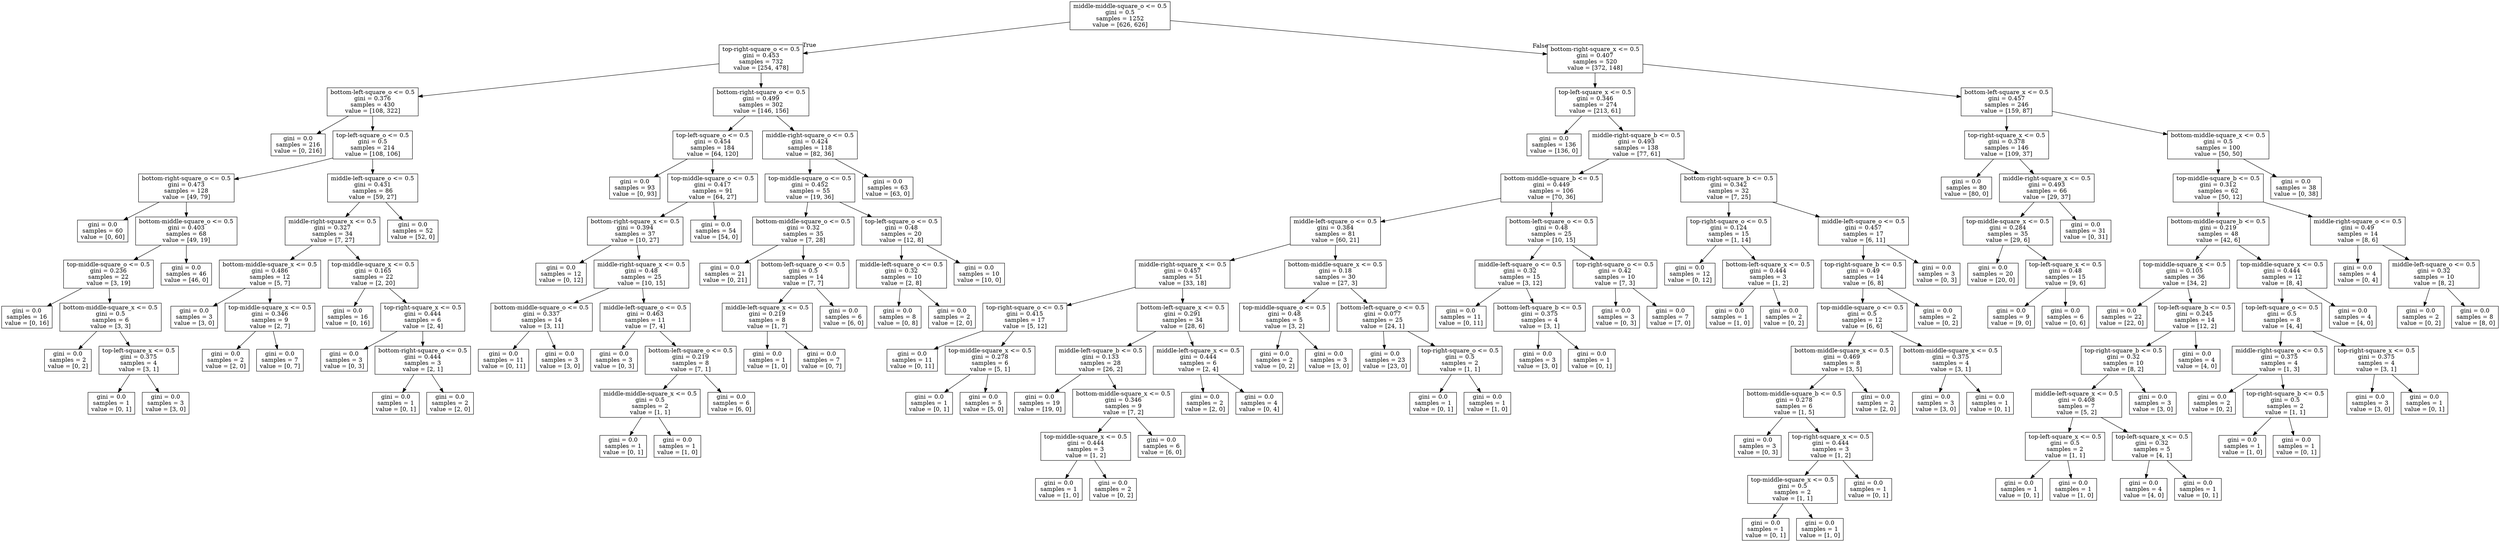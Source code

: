 digraph Tree {
node [shape=box] ;
0 [label="middle-middle-square_o <= 0.5\ngini = 0.5\nsamples = 1252\nvalue = [626, 626]"] ;
1 [label="top-right-square_o <= 0.5\ngini = 0.453\nsamples = 732\nvalue = [254, 478]"] ;
0 -> 1 [labeldistance=2.5, labelangle=45, headlabel="True"] ;
2 [label="bottom-left-square_o <= 0.5\ngini = 0.376\nsamples = 430\nvalue = [108, 322]"] ;
1 -> 2 ;
3 [label="gini = 0.0\nsamples = 216\nvalue = [0, 216]"] ;
2 -> 3 ;
4 [label="top-left-square_o <= 0.5\ngini = 0.5\nsamples = 214\nvalue = [108, 106]"] ;
2 -> 4 ;
5 [label="bottom-right-square_o <= 0.5\ngini = 0.473\nsamples = 128\nvalue = [49, 79]"] ;
4 -> 5 ;
6 [label="gini = 0.0\nsamples = 60\nvalue = [0, 60]"] ;
5 -> 6 ;
7 [label="bottom-middle-square_o <= 0.5\ngini = 0.403\nsamples = 68\nvalue = [49, 19]"] ;
5 -> 7 ;
8 [label="top-middle-square_o <= 0.5\ngini = 0.236\nsamples = 22\nvalue = [3, 19]"] ;
7 -> 8 ;
9 [label="gini = 0.0\nsamples = 16\nvalue = [0, 16]"] ;
8 -> 9 ;
10 [label="bottom-middle-square_x <= 0.5\ngini = 0.5\nsamples = 6\nvalue = [3, 3]"] ;
8 -> 10 ;
11 [label="gini = 0.0\nsamples = 2\nvalue = [0, 2]"] ;
10 -> 11 ;
12 [label="top-left-square_x <= 0.5\ngini = 0.375\nsamples = 4\nvalue = [3, 1]"] ;
10 -> 12 ;
13 [label="gini = 0.0\nsamples = 1\nvalue = [0, 1]"] ;
12 -> 13 ;
14 [label="gini = 0.0\nsamples = 3\nvalue = [3, 0]"] ;
12 -> 14 ;
15 [label="gini = 0.0\nsamples = 46\nvalue = [46, 0]"] ;
7 -> 15 ;
16 [label="middle-left-square_o <= 0.5\ngini = 0.431\nsamples = 86\nvalue = [59, 27]"] ;
4 -> 16 ;
17 [label="middle-right-square_x <= 0.5\ngini = 0.327\nsamples = 34\nvalue = [7, 27]"] ;
16 -> 17 ;
18 [label="bottom-middle-square_x <= 0.5\ngini = 0.486\nsamples = 12\nvalue = [5, 7]"] ;
17 -> 18 ;
19 [label="gini = 0.0\nsamples = 3\nvalue = [3, 0]"] ;
18 -> 19 ;
20 [label="top-middle-square_x <= 0.5\ngini = 0.346\nsamples = 9\nvalue = [2, 7]"] ;
18 -> 20 ;
21 [label="gini = 0.0\nsamples = 2\nvalue = [2, 0]"] ;
20 -> 21 ;
22 [label="gini = 0.0\nsamples = 7\nvalue = [0, 7]"] ;
20 -> 22 ;
23 [label="top-middle-square_x <= 0.5\ngini = 0.165\nsamples = 22\nvalue = [2, 20]"] ;
17 -> 23 ;
24 [label="gini = 0.0\nsamples = 16\nvalue = [0, 16]"] ;
23 -> 24 ;
25 [label="top-right-square_x <= 0.5\ngini = 0.444\nsamples = 6\nvalue = [2, 4]"] ;
23 -> 25 ;
26 [label="gini = 0.0\nsamples = 3\nvalue = [0, 3]"] ;
25 -> 26 ;
27 [label="bottom-right-square_o <= 0.5\ngini = 0.444\nsamples = 3\nvalue = [2, 1]"] ;
25 -> 27 ;
28 [label="gini = 0.0\nsamples = 1\nvalue = [0, 1]"] ;
27 -> 28 ;
29 [label="gini = 0.0\nsamples = 2\nvalue = [2, 0]"] ;
27 -> 29 ;
30 [label="gini = 0.0\nsamples = 52\nvalue = [52, 0]"] ;
16 -> 30 ;
31 [label="bottom-right-square_o <= 0.5\ngini = 0.499\nsamples = 302\nvalue = [146, 156]"] ;
1 -> 31 ;
32 [label="top-left-square_o <= 0.5\ngini = 0.454\nsamples = 184\nvalue = [64, 120]"] ;
31 -> 32 ;
33 [label="gini = 0.0\nsamples = 93\nvalue = [0, 93]"] ;
32 -> 33 ;
34 [label="top-middle-square_o <= 0.5\ngini = 0.417\nsamples = 91\nvalue = [64, 27]"] ;
32 -> 34 ;
35 [label="bottom-right-square_x <= 0.5\ngini = 0.394\nsamples = 37\nvalue = [10, 27]"] ;
34 -> 35 ;
36 [label="gini = 0.0\nsamples = 12\nvalue = [0, 12]"] ;
35 -> 36 ;
37 [label="middle-right-square_x <= 0.5\ngini = 0.48\nsamples = 25\nvalue = [10, 15]"] ;
35 -> 37 ;
38 [label="bottom-middle-square_o <= 0.5\ngini = 0.337\nsamples = 14\nvalue = [3, 11]"] ;
37 -> 38 ;
39 [label="gini = 0.0\nsamples = 11\nvalue = [0, 11]"] ;
38 -> 39 ;
40 [label="gini = 0.0\nsamples = 3\nvalue = [3, 0]"] ;
38 -> 40 ;
41 [label="middle-left-square_o <= 0.5\ngini = 0.463\nsamples = 11\nvalue = [7, 4]"] ;
37 -> 41 ;
42 [label="gini = 0.0\nsamples = 3\nvalue = [0, 3]"] ;
41 -> 42 ;
43 [label="bottom-left-square_o <= 0.5\ngini = 0.219\nsamples = 8\nvalue = [7, 1]"] ;
41 -> 43 ;
44 [label="middle-middle-square_x <= 0.5\ngini = 0.5\nsamples = 2\nvalue = [1, 1]"] ;
43 -> 44 ;
45 [label="gini = 0.0\nsamples = 1\nvalue = [0, 1]"] ;
44 -> 45 ;
46 [label="gini = 0.0\nsamples = 1\nvalue = [1, 0]"] ;
44 -> 46 ;
47 [label="gini = 0.0\nsamples = 6\nvalue = [6, 0]"] ;
43 -> 47 ;
48 [label="gini = 0.0\nsamples = 54\nvalue = [54, 0]"] ;
34 -> 48 ;
49 [label="middle-right-square_o <= 0.5\ngini = 0.424\nsamples = 118\nvalue = [82, 36]"] ;
31 -> 49 ;
50 [label="top-middle-square_o <= 0.5\ngini = 0.452\nsamples = 55\nvalue = [19, 36]"] ;
49 -> 50 ;
51 [label="bottom-middle-square_o <= 0.5\ngini = 0.32\nsamples = 35\nvalue = [7, 28]"] ;
50 -> 51 ;
52 [label="gini = 0.0\nsamples = 21\nvalue = [0, 21]"] ;
51 -> 52 ;
53 [label="bottom-left-square_o <= 0.5\ngini = 0.5\nsamples = 14\nvalue = [7, 7]"] ;
51 -> 53 ;
54 [label="middle-left-square_x <= 0.5\ngini = 0.219\nsamples = 8\nvalue = [1, 7]"] ;
53 -> 54 ;
55 [label="gini = 0.0\nsamples = 1\nvalue = [1, 0]"] ;
54 -> 55 ;
56 [label="gini = 0.0\nsamples = 7\nvalue = [0, 7]"] ;
54 -> 56 ;
57 [label="gini = 0.0\nsamples = 6\nvalue = [6, 0]"] ;
53 -> 57 ;
58 [label="top-left-square_o <= 0.5\ngini = 0.48\nsamples = 20\nvalue = [12, 8]"] ;
50 -> 58 ;
59 [label="middle-left-square_o <= 0.5\ngini = 0.32\nsamples = 10\nvalue = [2, 8]"] ;
58 -> 59 ;
60 [label="gini = 0.0\nsamples = 8\nvalue = [0, 8]"] ;
59 -> 60 ;
61 [label="gini = 0.0\nsamples = 2\nvalue = [2, 0]"] ;
59 -> 61 ;
62 [label="gini = 0.0\nsamples = 10\nvalue = [10, 0]"] ;
58 -> 62 ;
63 [label="gini = 0.0\nsamples = 63\nvalue = [63, 0]"] ;
49 -> 63 ;
64 [label="bottom-right-square_x <= 0.5\ngini = 0.407\nsamples = 520\nvalue = [372, 148]"] ;
0 -> 64 [labeldistance=2.5, labelangle=-45, headlabel="False"] ;
65 [label="top-left-square_x <= 0.5\ngini = 0.346\nsamples = 274\nvalue = [213, 61]"] ;
64 -> 65 ;
66 [label="gini = 0.0\nsamples = 136\nvalue = [136, 0]"] ;
65 -> 66 ;
67 [label="middle-right-square_b <= 0.5\ngini = 0.493\nsamples = 138\nvalue = [77, 61]"] ;
65 -> 67 ;
68 [label="bottom-middle-square_b <= 0.5\ngini = 0.449\nsamples = 106\nvalue = [70, 36]"] ;
67 -> 68 ;
69 [label="middle-left-square_o <= 0.5\ngini = 0.384\nsamples = 81\nvalue = [60, 21]"] ;
68 -> 69 ;
70 [label="middle-right-square_x <= 0.5\ngini = 0.457\nsamples = 51\nvalue = [33, 18]"] ;
69 -> 70 ;
71 [label="top-right-square_o <= 0.5\ngini = 0.415\nsamples = 17\nvalue = [5, 12]"] ;
70 -> 71 ;
72 [label="gini = 0.0\nsamples = 11\nvalue = [0, 11]"] ;
71 -> 72 ;
73 [label="top-middle-square_x <= 0.5\ngini = 0.278\nsamples = 6\nvalue = [5, 1]"] ;
71 -> 73 ;
74 [label="gini = 0.0\nsamples = 1\nvalue = [0, 1]"] ;
73 -> 74 ;
75 [label="gini = 0.0\nsamples = 5\nvalue = [5, 0]"] ;
73 -> 75 ;
76 [label="bottom-left-square_x <= 0.5\ngini = 0.291\nsamples = 34\nvalue = [28, 6]"] ;
70 -> 76 ;
77 [label="middle-left-square_b <= 0.5\ngini = 0.133\nsamples = 28\nvalue = [26, 2]"] ;
76 -> 77 ;
78 [label="gini = 0.0\nsamples = 19\nvalue = [19, 0]"] ;
77 -> 78 ;
79 [label="bottom-middle-square_x <= 0.5\ngini = 0.346\nsamples = 9\nvalue = [7, 2]"] ;
77 -> 79 ;
80 [label="top-middle-square_x <= 0.5\ngini = 0.444\nsamples = 3\nvalue = [1, 2]"] ;
79 -> 80 ;
81 [label="gini = 0.0\nsamples = 1\nvalue = [1, 0]"] ;
80 -> 81 ;
82 [label="gini = 0.0\nsamples = 2\nvalue = [0, 2]"] ;
80 -> 82 ;
83 [label="gini = 0.0\nsamples = 6\nvalue = [6, 0]"] ;
79 -> 83 ;
84 [label="middle-left-square_x <= 0.5\ngini = 0.444\nsamples = 6\nvalue = [2, 4]"] ;
76 -> 84 ;
85 [label="gini = 0.0\nsamples = 2\nvalue = [2, 0]"] ;
84 -> 85 ;
86 [label="gini = 0.0\nsamples = 4\nvalue = [0, 4]"] ;
84 -> 86 ;
87 [label="bottom-middle-square_x <= 0.5\ngini = 0.18\nsamples = 30\nvalue = [27, 3]"] ;
69 -> 87 ;
88 [label="top-middle-square_o <= 0.5\ngini = 0.48\nsamples = 5\nvalue = [3, 2]"] ;
87 -> 88 ;
89 [label="gini = 0.0\nsamples = 2\nvalue = [0, 2]"] ;
88 -> 89 ;
90 [label="gini = 0.0\nsamples = 3\nvalue = [3, 0]"] ;
88 -> 90 ;
91 [label="bottom-left-square_o <= 0.5\ngini = 0.077\nsamples = 25\nvalue = [24, 1]"] ;
87 -> 91 ;
92 [label="gini = 0.0\nsamples = 23\nvalue = [23, 0]"] ;
91 -> 92 ;
93 [label="top-right-square_o <= 0.5\ngini = 0.5\nsamples = 2\nvalue = [1, 1]"] ;
91 -> 93 ;
94 [label="gini = 0.0\nsamples = 1\nvalue = [0, 1]"] ;
93 -> 94 ;
95 [label="gini = 0.0\nsamples = 1\nvalue = [1, 0]"] ;
93 -> 95 ;
96 [label="bottom-left-square_o <= 0.5\ngini = 0.48\nsamples = 25\nvalue = [10, 15]"] ;
68 -> 96 ;
97 [label="middle-left-square_o <= 0.5\ngini = 0.32\nsamples = 15\nvalue = [3, 12]"] ;
96 -> 97 ;
98 [label="gini = 0.0\nsamples = 11\nvalue = [0, 11]"] ;
97 -> 98 ;
99 [label="bottom-left-square_b <= 0.5\ngini = 0.375\nsamples = 4\nvalue = [3, 1]"] ;
97 -> 99 ;
100 [label="gini = 0.0\nsamples = 3\nvalue = [3, 0]"] ;
99 -> 100 ;
101 [label="gini = 0.0\nsamples = 1\nvalue = [0, 1]"] ;
99 -> 101 ;
102 [label="top-right-square_o <= 0.5\ngini = 0.42\nsamples = 10\nvalue = [7, 3]"] ;
96 -> 102 ;
103 [label="gini = 0.0\nsamples = 3\nvalue = [0, 3]"] ;
102 -> 103 ;
104 [label="gini = 0.0\nsamples = 7\nvalue = [7, 0]"] ;
102 -> 104 ;
105 [label="bottom-right-square_b <= 0.5\ngini = 0.342\nsamples = 32\nvalue = [7, 25]"] ;
67 -> 105 ;
106 [label="top-right-square_o <= 0.5\ngini = 0.124\nsamples = 15\nvalue = [1, 14]"] ;
105 -> 106 ;
107 [label="gini = 0.0\nsamples = 12\nvalue = [0, 12]"] ;
106 -> 107 ;
108 [label="bottom-left-square_x <= 0.5\ngini = 0.444\nsamples = 3\nvalue = [1, 2]"] ;
106 -> 108 ;
109 [label="gini = 0.0\nsamples = 1\nvalue = [1, 0]"] ;
108 -> 109 ;
110 [label="gini = 0.0\nsamples = 2\nvalue = [0, 2]"] ;
108 -> 110 ;
111 [label="middle-left-square_o <= 0.5\ngini = 0.457\nsamples = 17\nvalue = [6, 11]"] ;
105 -> 111 ;
112 [label="top-right-square_b <= 0.5\ngini = 0.49\nsamples = 14\nvalue = [6, 8]"] ;
111 -> 112 ;
113 [label="top-middle-square_o <= 0.5\ngini = 0.5\nsamples = 12\nvalue = [6, 6]"] ;
112 -> 113 ;
114 [label="bottom-middle-square_x <= 0.5\ngini = 0.469\nsamples = 8\nvalue = [3, 5]"] ;
113 -> 114 ;
115 [label="bottom-middle-square_b <= 0.5\ngini = 0.278\nsamples = 6\nvalue = [1, 5]"] ;
114 -> 115 ;
116 [label="gini = 0.0\nsamples = 3\nvalue = [0, 3]"] ;
115 -> 116 ;
117 [label="top-right-square_x <= 0.5\ngini = 0.444\nsamples = 3\nvalue = [1, 2]"] ;
115 -> 117 ;
118 [label="top-middle-square_x <= 0.5\ngini = 0.5\nsamples = 2\nvalue = [1, 1]"] ;
117 -> 118 ;
119 [label="gini = 0.0\nsamples = 1\nvalue = [0, 1]"] ;
118 -> 119 ;
120 [label="gini = 0.0\nsamples = 1\nvalue = [1, 0]"] ;
118 -> 120 ;
121 [label="gini = 0.0\nsamples = 1\nvalue = [0, 1]"] ;
117 -> 121 ;
122 [label="gini = 0.0\nsamples = 2\nvalue = [2, 0]"] ;
114 -> 122 ;
123 [label="bottom-middle-square_x <= 0.5\ngini = 0.375\nsamples = 4\nvalue = [3, 1]"] ;
113 -> 123 ;
124 [label="gini = 0.0\nsamples = 3\nvalue = [3, 0]"] ;
123 -> 124 ;
125 [label="gini = 0.0\nsamples = 1\nvalue = [0, 1]"] ;
123 -> 125 ;
126 [label="gini = 0.0\nsamples = 2\nvalue = [0, 2]"] ;
112 -> 126 ;
127 [label="gini = 0.0\nsamples = 3\nvalue = [0, 3]"] ;
111 -> 127 ;
128 [label="bottom-left-square_x <= 0.5\ngini = 0.457\nsamples = 246\nvalue = [159, 87]"] ;
64 -> 128 ;
129 [label="top-right-square_x <= 0.5\ngini = 0.378\nsamples = 146\nvalue = [109, 37]"] ;
128 -> 129 ;
130 [label="gini = 0.0\nsamples = 80\nvalue = [80, 0]"] ;
129 -> 130 ;
131 [label="middle-right-square_x <= 0.5\ngini = 0.493\nsamples = 66\nvalue = [29, 37]"] ;
129 -> 131 ;
132 [label="top-middle-square_x <= 0.5\ngini = 0.284\nsamples = 35\nvalue = [29, 6]"] ;
131 -> 132 ;
133 [label="gini = 0.0\nsamples = 20\nvalue = [20, 0]"] ;
132 -> 133 ;
134 [label="top-left-square_x <= 0.5\ngini = 0.48\nsamples = 15\nvalue = [9, 6]"] ;
132 -> 134 ;
135 [label="gini = 0.0\nsamples = 9\nvalue = [9, 0]"] ;
134 -> 135 ;
136 [label="gini = 0.0\nsamples = 6\nvalue = [0, 6]"] ;
134 -> 136 ;
137 [label="gini = 0.0\nsamples = 31\nvalue = [0, 31]"] ;
131 -> 137 ;
138 [label="bottom-middle-square_x <= 0.5\ngini = 0.5\nsamples = 100\nvalue = [50, 50]"] ;
128 -> 138 ;
139 [label="top-middle-square_b <= 0.5\ngini = 0.312\nsamples = 62\nvalue = [50, 12]"] ;
138 -> 139 ;
140 [label="bottom-middle-square_b <= 0.5\ngini = 0.219\nsamples = 48\nvalue = [42, 6]"] ;
139 -> 140 ;
141 [label="top-middle-square_x <= 0.5\ngini = 0.105\nsamples = 36\nvalue = [34, 2]"] ;
140 -> 141 ;
142 [label="gini = 0.0\nsamples = 22\nvalue = [22, 0]"] ;
141 -> 142 ;
143 [label="top-left-square_b <= 0.5\ngini = 0.245\nsamples = 14\nvalue = [12, 2]"] ;
141 -> 143 ;
144 [label="top-right-square_b <= 0.5\ngini = 0.32\nsamples = 10\nvalue = [8, 2]"] ;
143 -> 144 ;
145 [label="middle-left-square_x <= 0.5\ngini = 0.408\nsamples = 7\nvalue = [5, 2]"] ;
144 -> 145 ;
146 [label="top-left-square_x <= 0.5\ngini = 0.5\nsamples = 2\nvalue = [1, 1]"] ;
145 -> 146 ;
147 [label="gini = 0.0\nsamples = 1\nvalue = [0, 1]"] ;
146 -> 147 ;
148 [label="gini = 0.0\nsamples = 1\nvalue = [1, 0]"] ;
146 -> 148 ;
149 [label="top-left-square_x <= 0.5\ngini = 0.32\nsamples = 5\nvalue = [4, 1]"] ;
145 -> 149 ;
150 [label="gini = 0.0\nsamples = 4\nvalue = [4, 0]"] ;
149 -> 150 ;
151 [label="gini = 0.0\nsamples = 1\nvalue = [0, 1]"] ;
149 -> 151 ;
152 [label="gini = 0.0\nsamples = 3\nvalue = [3, 0]"] ;
144 -> 152 ;
153 [label="gini = 0.0\nsamples = 4\nvalue = [4, 0]"] ;
143 -> 153 ;
154 [label="top-middle-square_x <= 0.5\ngini = 0.444\nsamples = 12\nvalue = [8, 4]"] ;
140 -> 154 ;
155 [label="top-left-square_o <= 0.5\ngini = 0.5\nsamples = 8\nvalue = [4, 4]"] ;
154 -> 155 ;
156 [label="middle-right-square_o <= 0.5\ngini = 0.375\nsamples = 4\nvalue = [1, 3]"] ;
155 -> 156 ;
157 [label="gini = 0.0\nsamples = 2\nvalue = [0, 2]"] ;
156 -> 157 ;
158 [label="top-right-square_b <= 0.5\ngini = 0.5\nsamples = 2\nvalue = [1, 1]"] ;
156 -> 158 ;
159 [label="gini = 0.0\nsamples = 1\nvalue = [1, 0]"] ;
158 -> 159 ;
160 [label="gini = 0.0\nsamples = 1\nvalue = [0, 1]"] ;
158 -> 160 ;
161 [label="top-right-square_x <= 0.5\ngini = 0.375\nsamples = 4\nvalue = [3, 1]"] ;
155 -> 161 ;
162 [label="gini = 0.0\nsamples = 3\nvalue = [3, 0]"] ;
161 -> 162 ;
163 [label="gini = 0.0\nsamples = 1\nvalue = [0, 1]"] ;
161 -> 163 ;
164 [label="gini = 0.0\nsamples = 4\nvalue = [4, 0]"] ;
154 -> 164 ;
165 [label="middle-right-square_o <= 0.5\ngini = 0.49\nsamples = 14\nvalue = [8, 6]"] ;
139 -> 165 ;
166 [label="gini = 0.0\nsamples = 4\nvalue = [0, 4]"] ;
165 -> 166 ;
167 [label="middle-left-square_o <= 0.5\ngini = 0.32\nsamples = 10\nvalue = [8, 2]"] ;
165 -> 167 ;
168 [label="gini = 0.0\nsamples = 2\nvalue = [0, 2]"] ;
167 -> 168 ;
169 [label="gini = 0.0\nsamples = 8\nvalue = [8, 0]"] ;
167 -> 169 ;
170 [label="gini = 0.0\nsamples = 38\nvalue = [0, 38]"] ;
138 -> 170 ;
}